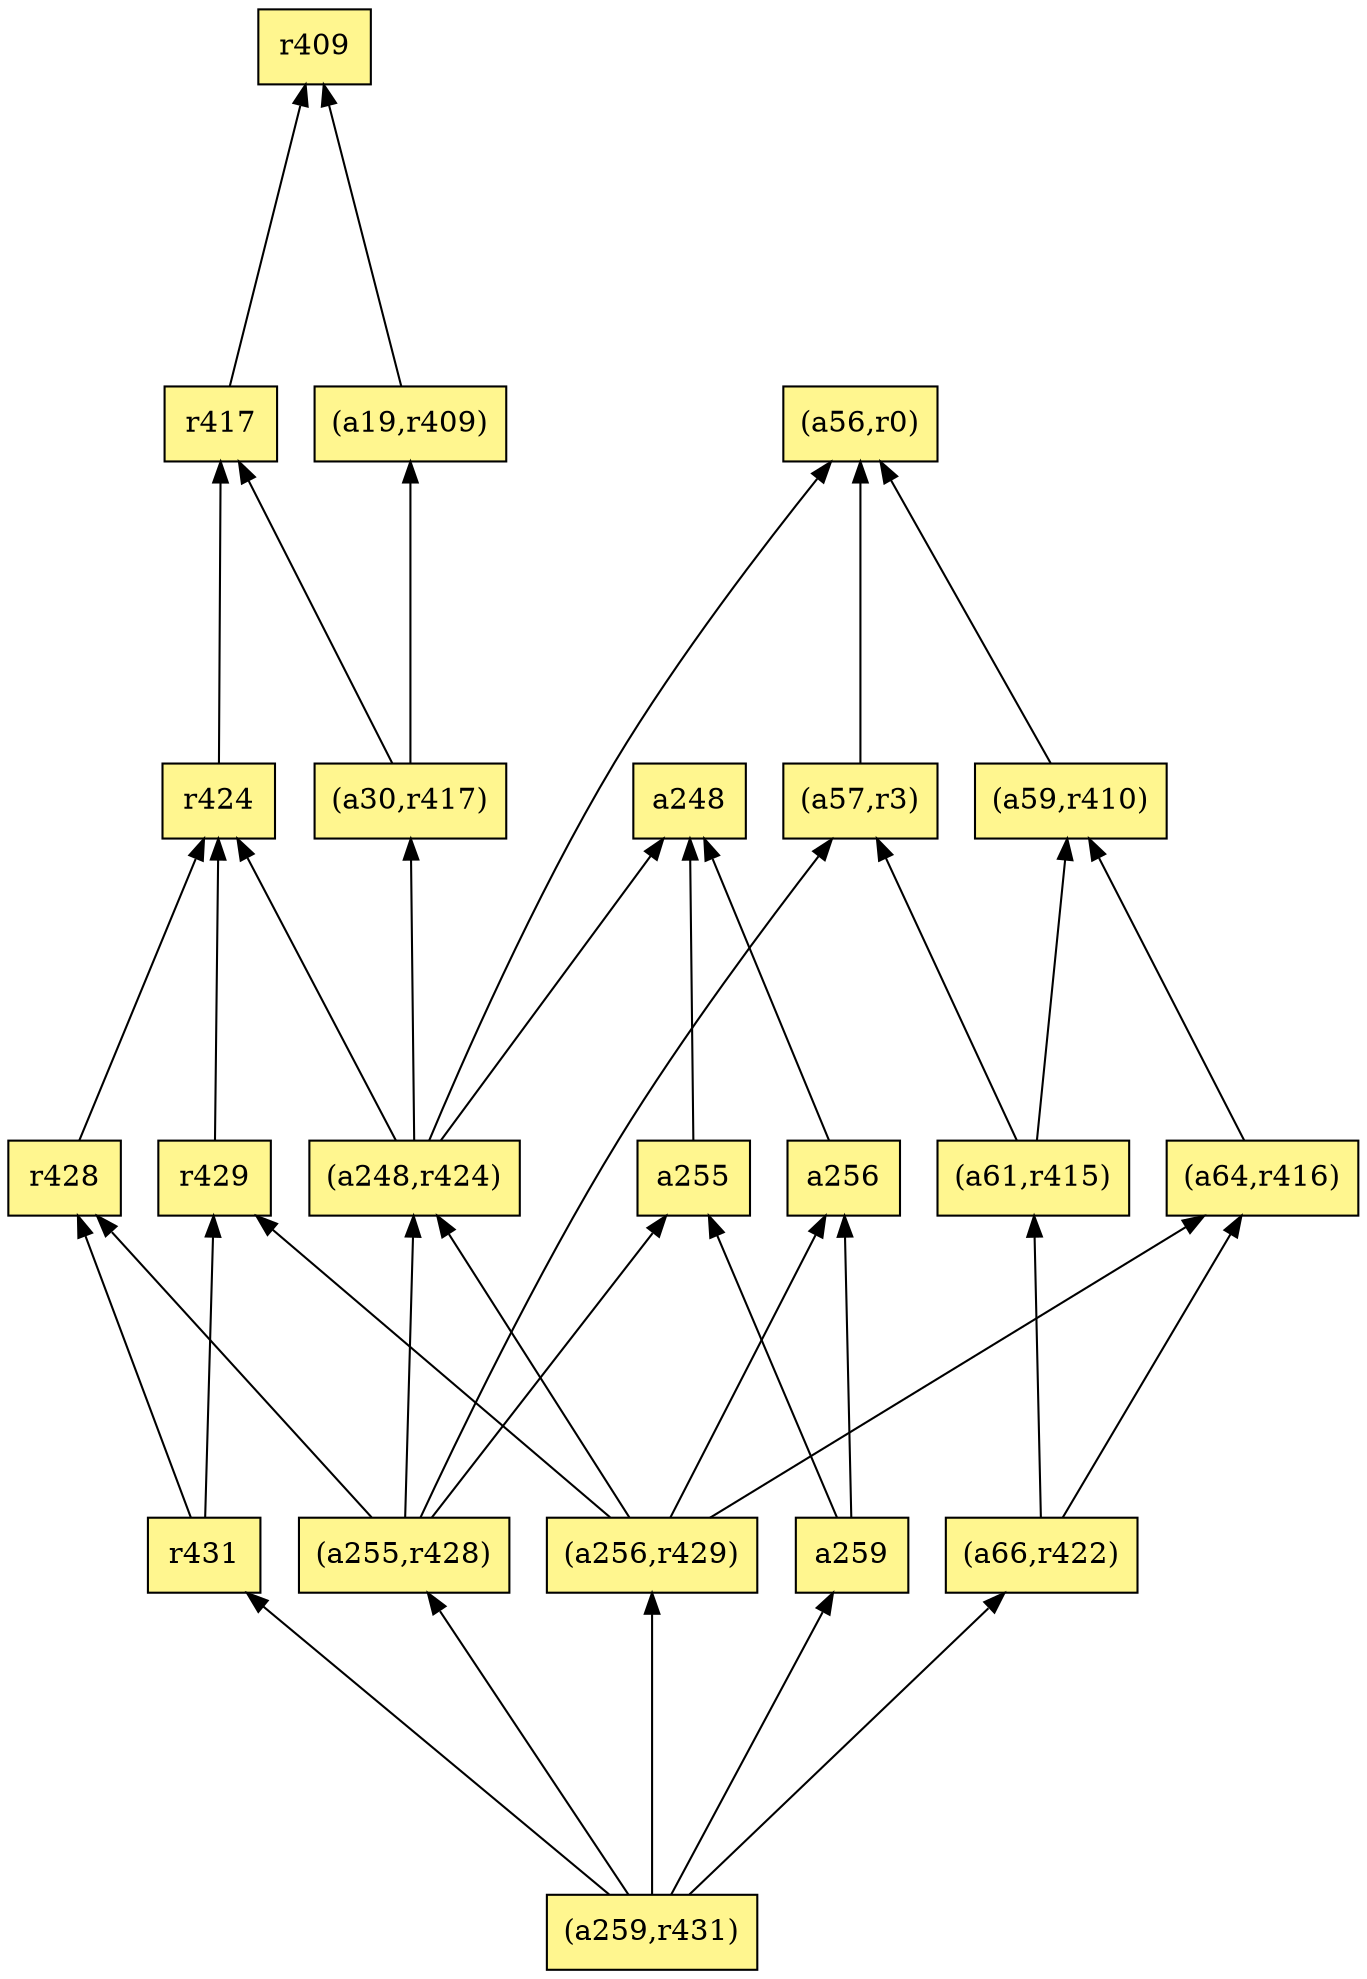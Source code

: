 digraph G {
rankdir=BT;ranksep="2.0";
"a255" [shape=record,fillcolor=khaki1,style=filled,label="{a255}"];
"r431" [shape=record,fillcolor=khaki1,style=filled,label="{r431}"];
"(a59,r410)" [shape=record,fillcolor=khaki1,style=filled,label="{(a59,r410)}"];
"(a19,r409)" [shape=record,fillcolor=khaki1,style=filled,label="{(a19,r409)}"];
"(a61,r415)" [shape=record,fillcolor=khaki1,style=filled,label="{(a61,r415)}"];
"(a56,r0)" [shape=record,fillcolor=khaki1,style=filled,label="{(a56,r0)}"];
"r429" [shape=record,fillcolor=khaki1,style=filled,label="{r429}"];
"(a30,r417)" [shape=record,fillcolor=khaki1,style=filled,label="{(a30,r417)}"];
"(a255,r428)" [shape=record,fillcolor=khaki1,style=filled,label="{(a255,r428)}"];
"r428" [shape=record,fillcolor=khaki1,style=filled,label="{r428}"];
"r417" [shape=record,fillcolor=khaki1,style=filled,label="{r417}"];
"r409" [shape=record,fillcolor=khaki1,style=filled,label="{r409}"];
"(a66,r422)" [shape=record,fillcolor=khaki1,style=filled,label="{(a66,r422)}"];
"r424" [shape=record,fillcolor=khaki1,style=filled,label="{r424}"];
"(a256,r429)" [shape=record,fillcolor=khaki1,style=filled,label="{(a256,r429)}"];
"(a259,r431)" [shape=record,fillcolor=khaki1,style=filled,label="{(a259,r431)}"];
"a256" [shape=record,fillcolor=khaki1,style=filled,label="{a256}"];
"a259" [shape=record,fillcolor=khaki1,style=filled,label="{a259}"];
"(a57,r3)" [shape=record,fillcolor=khaki1,style=filled,label="{(a57,r3)}"];
"(a64,r416)" [shape=record,fillcolor=khaki1,style=filled,label="{(a64,r416)}"];
"(a248,r424)" [shape=record,fillcolor=khaki1,style=filled,label="{(a248,r424)}"];
"a248" [shape=record,fillcolor=khaki1,style=filled,label="{a248}"];
"a255" -> "a248"
"r431" -> "r429"
"r431" -> "r428"
"(a59,r410)" -> "(a56,r0)"
"(a19,r409)" -> "r409"
"(a61,r415)" -> "(a57,r3)"
"(a61,r415)" -> "(a59,r410)"
"r429" -> "r424"
"(a30,r417)" -> "(a19,r409)"
"(a30,r417)" -> "r417"
"(a255,r428)" -> "(a248,r424)"
"(a255,r428)" -> "a255"
"(a255,r428)" -> "(a57,r3)"
"(a255,r428)" -> "r428"
"r428" -> "r424"
"r417" -> "r409"
"(a66,r422)" -> "(a61,r415)"
"(a66,r422)" -> "(a64,r416)"
"r424" -> "r417"
"(a256,r429)" -> "a256"
"(a256,r429)" -> "r429"
"(a256,r429)" -> "(a64,r416)"
"(a256,r429)" -> "(a248,r424)"
"(a259,r431)" -> "(a66,r422)"
"(a259,r431)" -> "r431"
"(a259,r431)" -> "(a256,r429)"
"(a259,r431)" -> "a259"
"(a259,r431)" -> "(a255,r428)"
"a256" -> "a248"
"a259" -> "a255"
"a259" -> "a256"
"(a57,r3)" -> "(a56,r0)"
"(a64,r416)" -> "(a59,r410)"
"(a248,r424)" -> "r424"
"(a248,r424)" -> "(a56,r0)"
"(a248,r424)" -> "(a30,r417)"
"(a248,r424)" -> "a248"
}